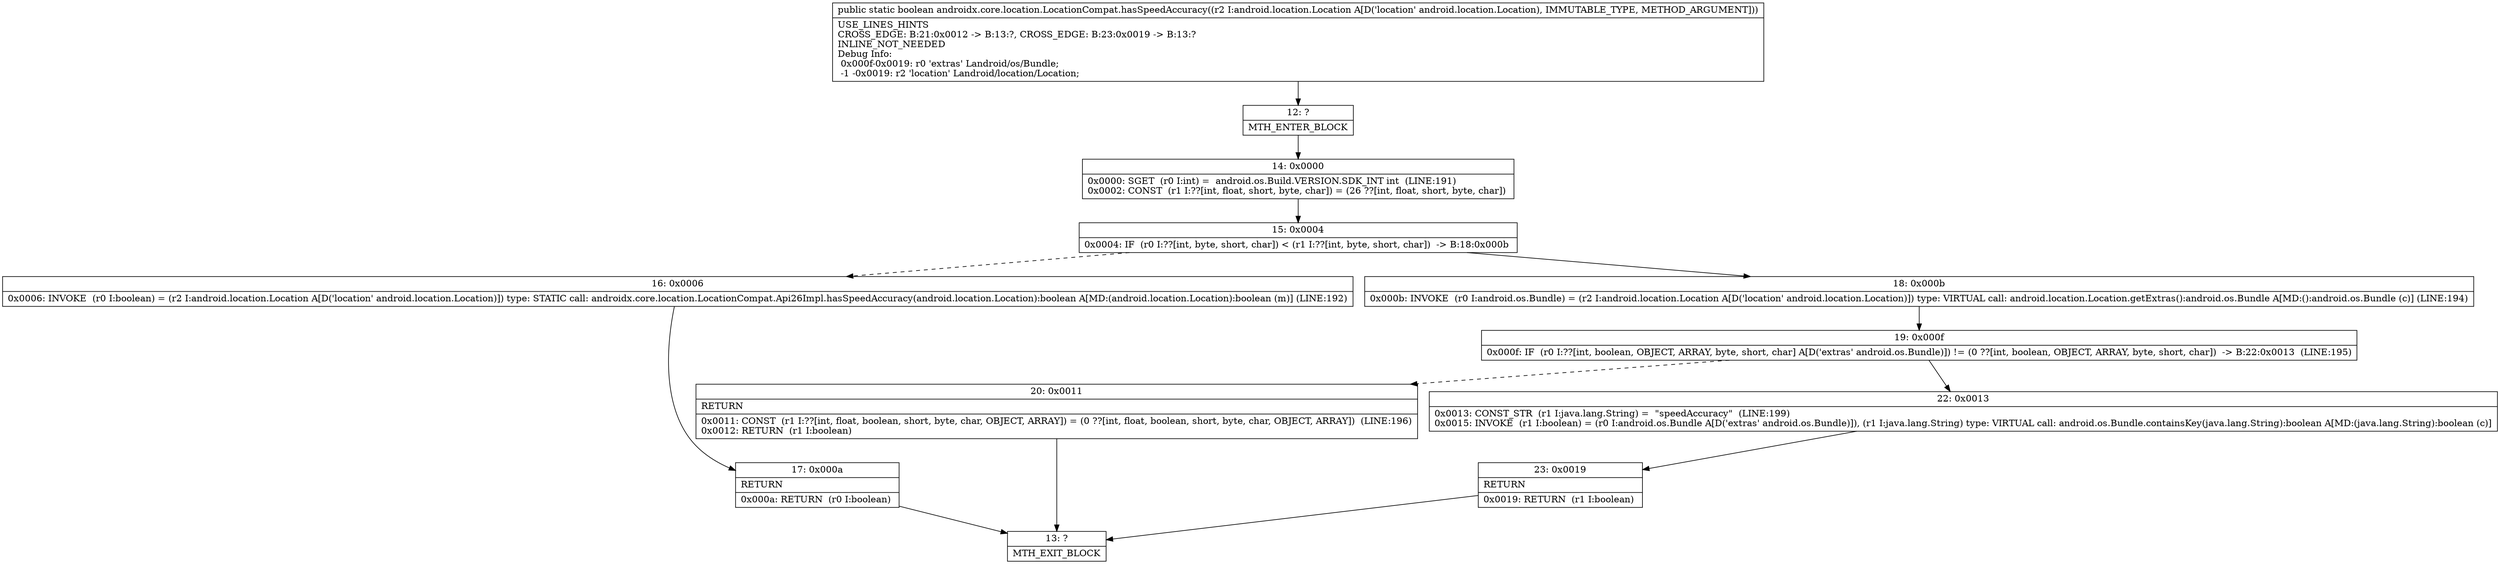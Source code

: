 digraph "CFG forandroidx.core.location.LocationCompat.hasSpeedAccuracy(Landroid\/location\/Location;)Z" {
Node_12 [shape=record,label="{12\:\ ?|MTH_ENTER_BLOCK\l}"];
Node_14 [shape=record,label="{14\:\ 0x0000|0x0000: SGET  (r0 I:int) =  android.os.Build.VERSION.SDK_INT int  (LINE:191)\l0x0002: CONST  (r1 I:??[int, float, short, byte, char]) = (26 ??[int, float, short, byte, char]) \l}"];
Node_15 [shape=record,label="{15\:\ 0x0004|0x0004: IF  (r0 I:??[int, byte, short, char]) \< (r1 I:??[int, byte, short, char])  \-\> B:18:0x000b \l}"];
Node_16 [shape=record,label="{16\:\ 0x0006|0x0006: INVOKE  (r0 I:boolean) = (r2 I:android.location.Location A[D('location' android.location.Location)]) type: STATIC call: androidx.core.location.LocationCompat.Api26Impl.hasSpeedAccuracy(android.location.Location):boolean A[MD:(android.location.Location):boolean (m)] (LINE:192)\l}"];
Node_17 [shape=record,label="{17\:\ 0x000a|RETURN\l|0x000a: RETURN  (r0 I:boolean) \l}"];
Node_13 [shape=record,label="{13\:\ ?|MTH_EXIT_BLOCK\l}"];
Node_18 [shape=record,label="{18\:\ 0x000b|0x000b: INVOKE  (r0 I:android.os.Bundle) = (r2 I:android.location.Location A[D('location' android.location.Location)]) type: VIRTUAL call: android.location.Location.getExtras():android.os.Bundle A[MD:():android.os.Bundle (c)] (LINE:194)\l}"];
Node_19 [shape=record,label="{19\:\ 0x000f|0x000f: IF  (r0 I:??[int, boolean, OBJECT, ARRAY, byte, short, char] A[D('extras' android.os.Bundle)]) != (0 ??[int, boolean, OBJECT, ARRAY, byte, short, char])  \-\> B:22:0x0013  (LINE:195)\l}"];
Node_20 [shape=record,label="{20\:\ 0x0011|RETURN\l|0x0011: CONST  (r1 I:??[int, float, boolean, short, byte, char, OBJECT, ARRAY]) = (0 ??[int, float, boolean, short, byte, char, OBJECT, ARRAY])  (LINE:196)\l0x0012: RETURN  (r1 I:boolean) \l}"];
Node_22 [shape=record,label="{22\:\ 0x0013|0x0013: CONST_STR  (r1 I:java.lang.String) =  \"speedAccuracy\"  (LINE:199)\l0x0015: INVOKE  (r1 I:boolean) = (r0 I:android.os.Bundle A[D('extras' android.os.Bundle)]), (r1 I:java.lang.String) type: VIRTUAL call: android.os.Bundle.containsKey(java.lang.String):boolean A[MD:(java.lang.String):boolean (c)]\l}"];
Node_23 [shape=record,label="{23\:\ 0x0019|RETURN\l|0x0019: RETURN  (r1 I:boolean) \l}"];
MethodNode[shape=record,label="{public static boolean androidx.core.location.LocationCompat.hasSpeedAccuracy((r2 I:android.location.Location A[D('location' android.location.Location), IMMUTABLE_TYPE, METHOD_ARGUMENT]))  | USE_LINES_HINTS\lCROSS_EDGE: B:21:0x0012 \-\> B:13:?, CROSS_EDGE: B:23:0x0019 \-\> B:13:?\lINLINE_NOT_NEEDED\lDebug Info:\l  0x000f\-0x0019: r0 'extras' Landroid\/os\/Bundle;\l  \-1 \-0x0019: r2 'location' Landroid\/location\/Location;\l}"];
MethodNode -> Node_12;Node_12 -> Node_14;
Node_14 -> Node_15;
Node_15 -> Node_16[style=dashed];
Node_15 -> Node_18;
Node_16 -> Node_17;
Node_17 -> Node_13;
Node_18 -> Node_19;
Node_19 -> Node_20[style=dashed];
Node_19 -> Node_22;
Node_20 -> Node_13;
Node_22 -> Node_23;
Node_23 -> Node_13;
}

